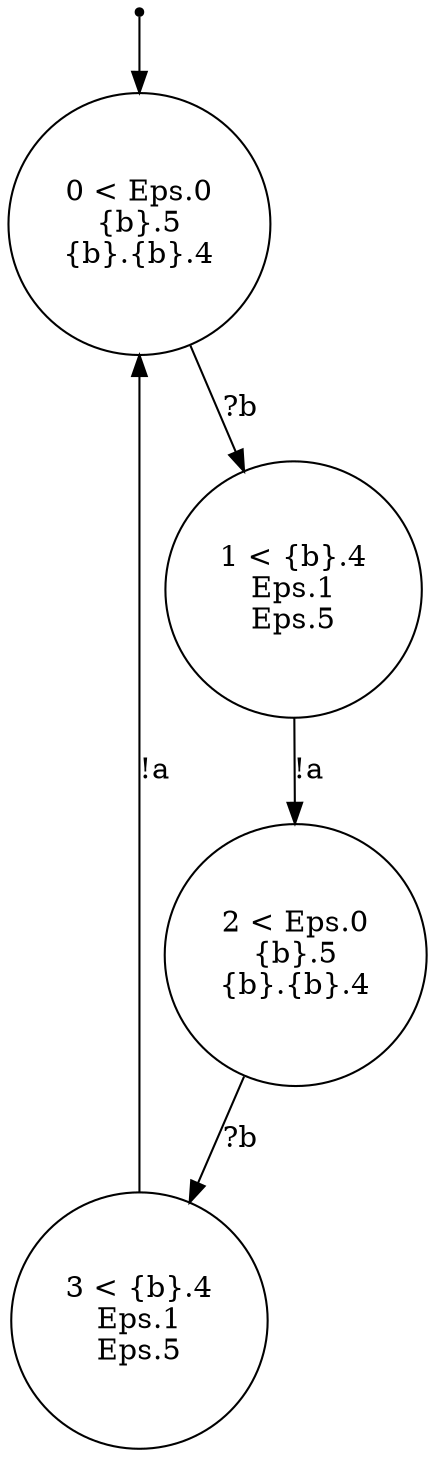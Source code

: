 digraph {
 node [shape=point] ENTRY
 node [shape=circle]
3 [label="3 < {b}.4
Eps.1
Eps.5
"]
2 [label="2 < Eps.0
{b}.5
{b}.{b}.4
"]
1 [label="1 < {b}.4
Eps.1
Eps.5
"]
0 [label="0 < Eps.0
{b}.5
{b}.{b}.4
"]
ENTRY -> 0
3 -> 0 [label="!a"]
2 -> 3 [label="?b"]
1 -> 2 [label="!a"]
0 -> 1 [label="?b"]

}